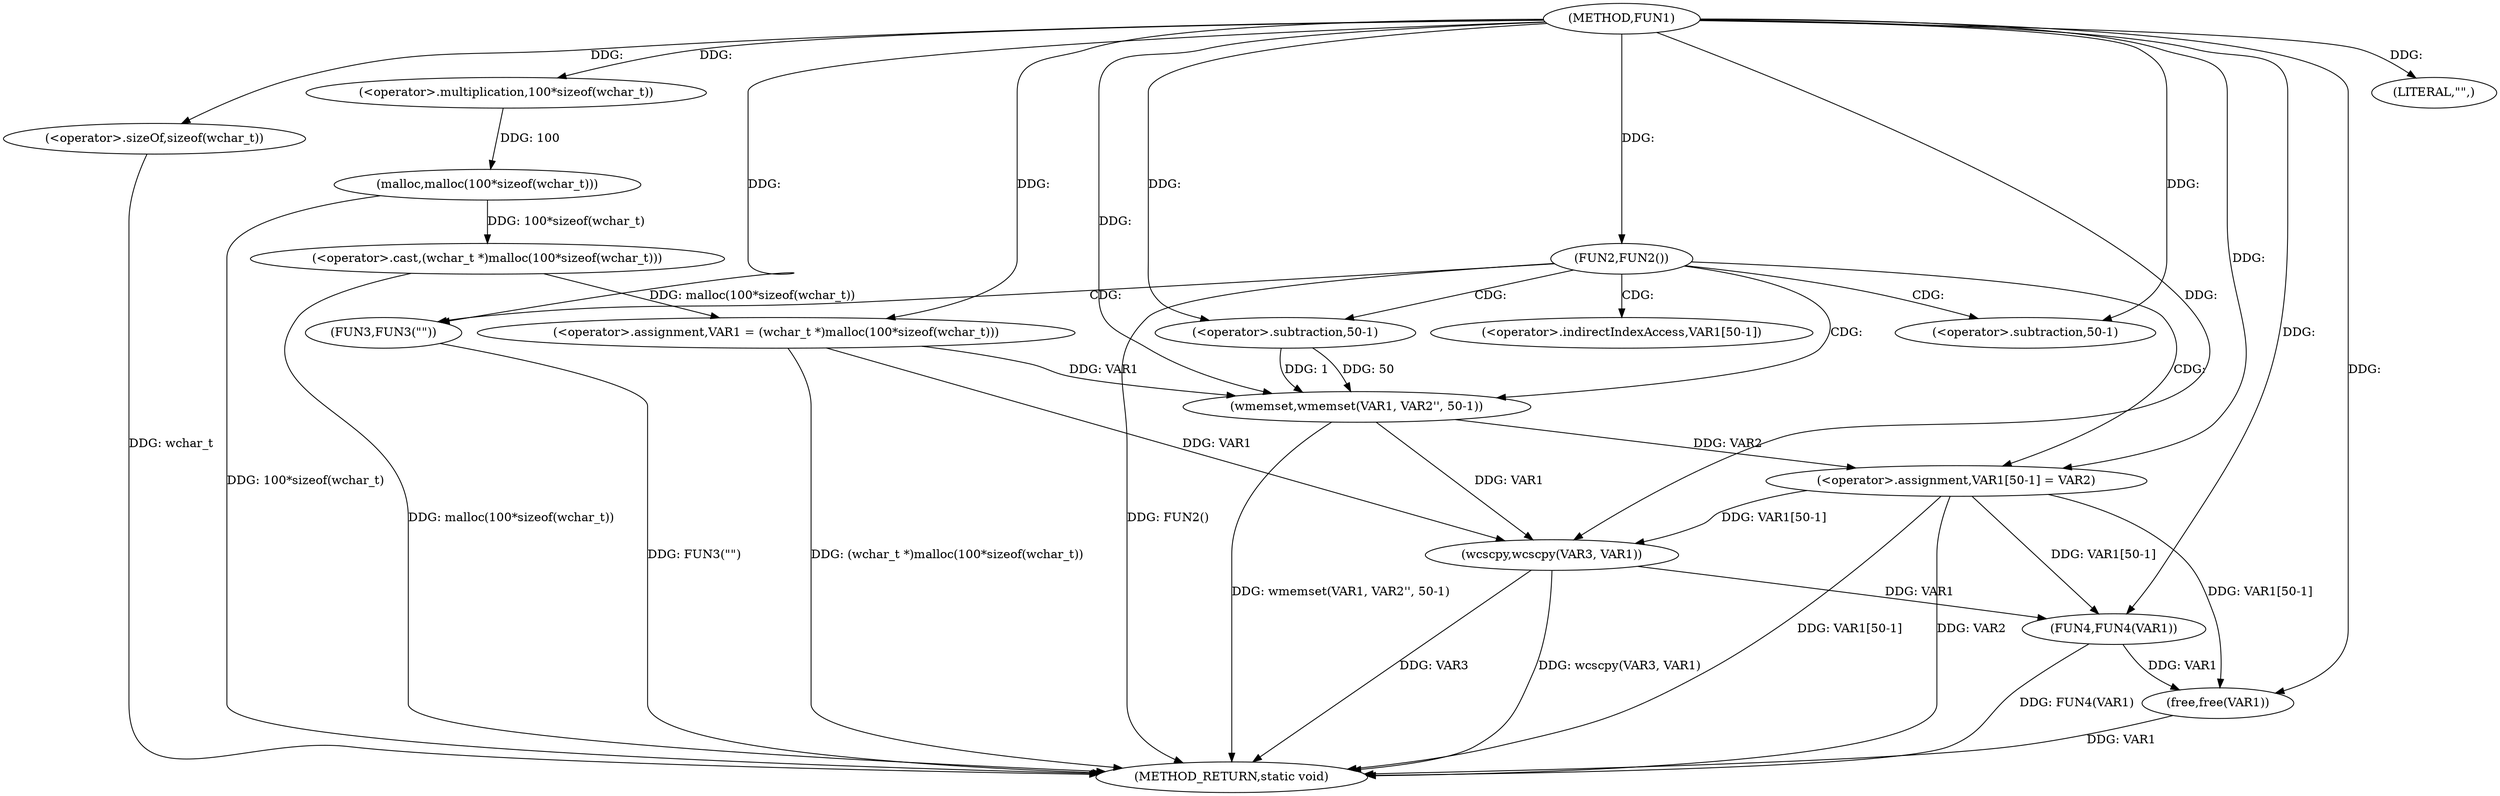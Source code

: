 digraph FUN1 {  
"1000100" [label = "(METHOD,FUN1)" ]
"1000141" [label = "(METHOD_RETURN,static void)" ]
"1000103" [label = "(<operator>.assignment,VAR1 = (wchar_t *)malloc(100*sizeof(wchar_t)))" ]
"1000105" [label = "(<operator>.cast,(wchar_t *)malloc(100*sizeof(wchar_t)))" ]
"1000107" [label = "(malloc,malloc(100*sizeof(wchar_t)))" ]
"1000108" [label = "(<operator>.multiplication,100*sizeof(wchar_t))" ]
"1000110" [label = "(<operator>.sizeOf,sizeof(wchar_t))" ]
"1000113" [label = "(FUN2,FUN2())" ]
"1000115" [label = "(FUN3,FUN3(\"\"))" ]
"1000119" [label = "(wmemset,wmemset(VAR1, VAR2'', 50-1))" ]
"1000122" [label = "(<operator>.subtraction,50-1)" ]
"1000125" [label = "(<operator>.assignment,VAR1[50-1] = VAR2)" ]
"1000128" [label = "(<operator>.subtraction,50-1)" ]
"1000133" [label = "(LITERAL,\"\",)" ]
"1000134" [label = "(wcscpy,wcscpy(VAR3, VAR1))" ]
"1000137" [label = "(FUN4,FUN4(VAR1))" ]
"1000139" [label = "(free,free(VAR1))" ]
"1000126" [label = "(<operator>.indirectIndexAccess,VAR1[50-1])" ]
  "1000125" -> "1000141"  [ label = "DDG: VAR1[50-1]"] 
  "1000107" -> "1000141"  [ label = "DDG: 100*sizeof(wchar_t)"] 
  "1000105" -> "1000141"  [ label = "DDG: malloc(100*sizeof(wchar_t))"] 
  "1000103" -> "1000141"  [ label = "DDG: (wchar_t *)malloc(100*sizeof(wchar_t))"] 
  "1000139" -> "1000141"  [ label = "DDG: VAR1"] 
  "1000115" -> "1000141"  [ label = "DDG: FUN3(\"\")"] 
  "1000119" -> "1000141"  [ label = "DDG: wmemset(VAR1, VAR2'', 50-1)"] 
  "1000110" -> "1000141"  [ label = "DDG: wchar_t"] 
  "1000137" -> "1000141"  [ label = "DDG: FUN4(VAR1)"] 
  "1000125" -> "1000141"  [ label = "DDG: VAR2"] 
  "1000134" -> "1000141"  [ label = "DDG: wcscpy(VAR3, VAR1)"] 
  "1000134" -> "1000141"  [ label = "DDG: VAR3"] 
  "1000113" -> "1000141"  [ label = "DDG: FUN2()"] 
  "1000105" -> "1000103"  [ label = "DDG: malloc(100*sizeof(wchar_t))"] 
  "1000100" -> "1000103"  [ label = "DDG: "] 
  "1000107" -> "1000105"  [ label = "DDG: 100*sizeof(wchar_t)"] 
  "1000108" -> "1000107"  [ label = "DDG: 100"] 
  "1000100" -> "1000108"  [ label = "DDG: "] 
  "1000100" -> "1000110"  [ label = "DDG: "] 
  "1000100" -> "1000113"  [ label = "DDG: "] 
  "1000100" -> "1000115"  [ label = "DDG: "] 
  "1000103" -> "1000119"  [ label = "DDG: VAR1"] 
  "1000100" -> "1000119"  [ label = "DDG: "] 
  "1000122" -> "1000119"  [ label = "DDG: 50"] 
  "1000122" -> "1000119"  [ label = "DDG: 1"] 
  "1000100" -> "1000122"  [ label = "DDG: "] 
  "1000119" -> "1000125"  [ label = "DDG: VAR2"] 
  "1000100" -> "1000125"  [ label = "DDG: "] 
  "1000100" -> "1000128"  [ label = "DDG: "] 
  "1000100" -> "1000133"  [ label = "DDG: "] 
  "1000100" -> "1000134"  [ label = "DDG: "] 
  "1000125" -> "1000134"  [ label = "DDG: VAR1[50-1]"] 
  "1000103" -> "1000134"  [ label = "DDG: VAR1"] 
  "1000119" -> "1000134"  [ label = "DDG: VAR1"] 
  "1000125" -> "1000137"  [ label = "DDG: VAR1[50-1]"] 
  "1000134" -> "1000137"  [ label = "DDG: VAR1"] 
  "1000100" -> "1000137"  [ label = "DDG: "] 
  "1000125" -> "1000139"  [ label = "DDG: VAR1[50-1]"] 
  "1000137" -> "1000139"  [ label = "DDG: VAR1"] 
  "1000100" -> "1000139"  [ label = "DDG: "] 
  "1000113" -> "1000128"  [ label = "CDG: "] 
  "1000113" -> "1000125"  [ label = "CDG: "] 
  "1000113" -> "1000119"  [ label = "CDG: "] 
  "1000113" -> "1000115"  [ label = "CDG: "] 
  "1000113" -> "1000122"  [ label = "CDG: "] 
  "1000113" -> "1000126"  [ label = "CDG: "] 
}
